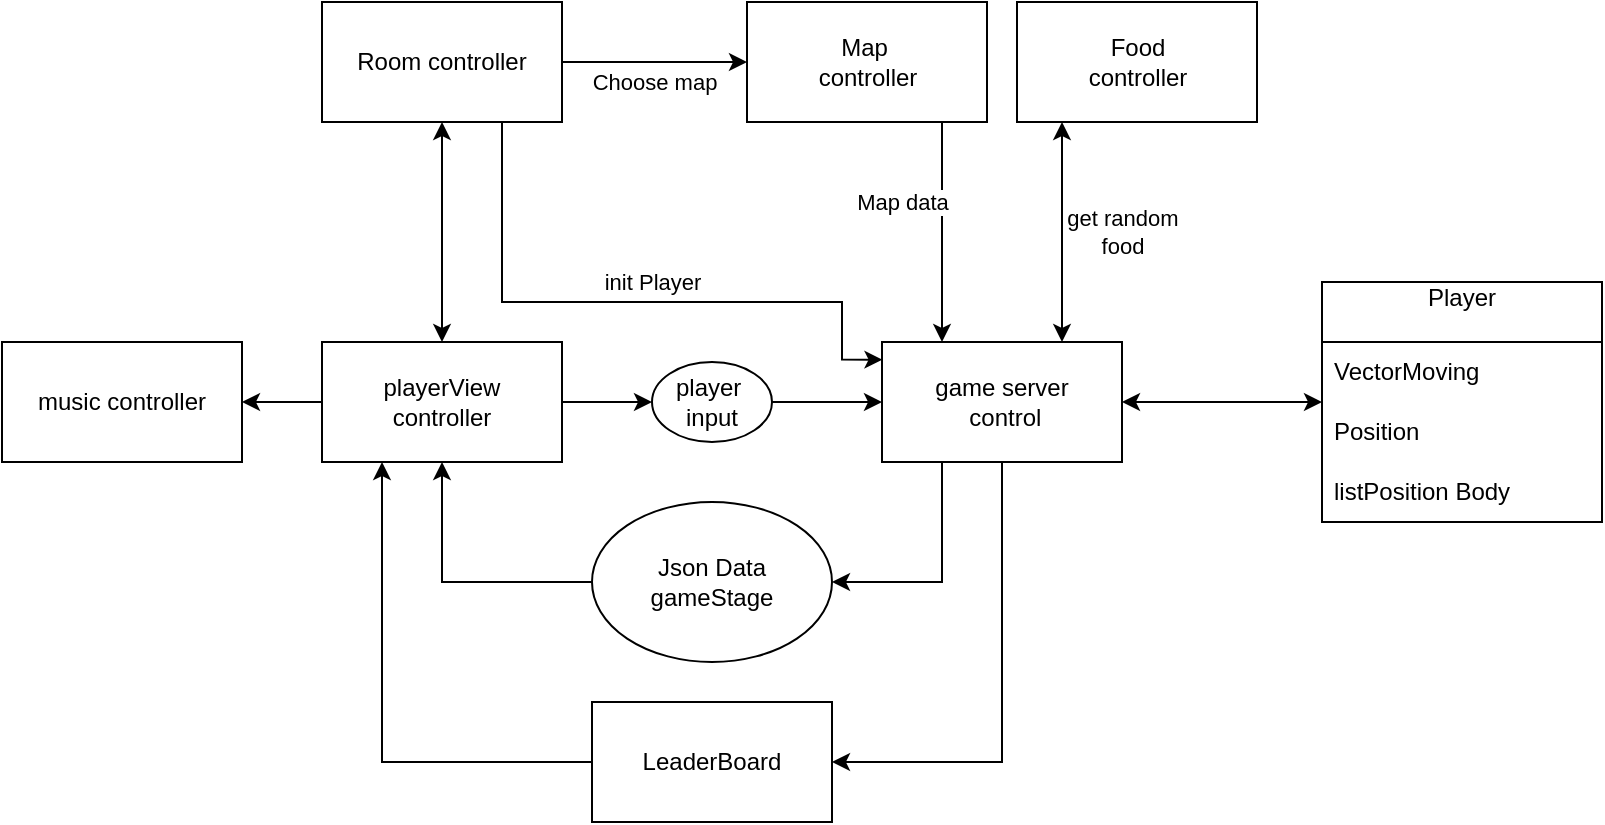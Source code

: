 <mxfile version="27.1.1">
  <diagram name="Page-1" id="QYdqtcRAc26NnAnZ6ose">
    <mxGraphModel dx="1035" dy="719" grid="1" gridSize="10" guides="1" tooltips="1" connect="1" arrows="1" fold="1" page="1" pageScale="1" pageWidth="850" pageHeight="1100" math="0" shadow="0">
      <root>
        <mxCell id="0" />
        <mxCell id="1" parent="0" />
        <mxCell id="zIN-HubTdf4Wd-nVvZUt-37" style="edgeStyle=orthogonalEdgeStyle;rounded=0;orthogonalLoop=1;jettySize=auto;html=1;exitX=0.5;exitY=1;exitDx=0;exitDy=0;entryX=1;entryY=0.5;entryDx=0;entryDy=0;" edge="1" parent="1" source="zIN-HubTdf4Wd-nVvZUt-1" target="zIN-HubTdf4Wd-nVvZUt-36">
          <mxGeometry relative="1" as="geometry" />
        </mxCell>
        <mxCell id="zIN-HubTdf4Wd-nVvZUt-69" style="edgeStyle=orthogonalEdgeStyle;rounded=0;orthogonalLoop=1;jettySize=auto;html=1;exitX=0.25;exitY=1;exitDx=0;exitDy=0;entryX=1;entryY=0.5;entryDx=0;entryDy=0;" edge="1" parent="1" source="zIN-HubTdf4Wd-nVvZUt-1" target="zIN-HubTdf4Wd-nVvZUt-68">
          <mxGeometry relative="1" as="geometry" />
        </mxCell>
        <mxCell id="zIN-HubTdf4Wd-nVvZUt-1" value="game server&lt;br&gt;&amp;nbsp;control" style="rounded=0;whiteSpace=wrap;html=1;" vertex="1" parent="1">
          <mxGeometry x="460" y="320" width="120" height="60" as="geometry" />
        </mxCell>
        <mxCell id="zIN-HubTdf4Wd-nVvZUt-42" style="edgeStyle=orthogonalEdgeStyle;rounded=0;orthogonalLoop=1;jettySize=auto;html=1;exitX=0;exitY=0.5;exitDx=0;exitDy=0;entryX=1;entryY=0.5;entryDx=0;entryDy=0;" edge="1" parent="1" source="zIN-HubTdf4Wd-nVvZUt-10" target="zIN-HubTdf4Wd-nVvZUt-15">
          <mxGeometry relative="1" as="geometry">
            <mxPoint x="240.333" y="290" as="targetPoint" />
          </mxGeometry>
        </mxCell>
        <mxCell id="zIN-HubTdf4Wd-nVvZUt-45" style="edgeStyle=orthogonalEdgeStyle;rounded=0;orthogonalLoop=1;jettySize=auto;html=1;entryX=0.5;entryY=1;entryDx=0;entryDy=0;startArrow=classic;startFill=1;" edge="1" parent="1" source="zIN-HubTdf4Wd-nVvZUt-10" target="zIN-HubTdf4Wd-nVvZUt-43">
          <mxGeometry relative="1" as="geometry" />
        </mxCell>
        <mxCell id="zIN-HubTdf4Wd-nVvZUt-54" style="edgeStyle=orthogonalEdgeStyle;rounded=0;orthogonalLoop=1;jettySize=auto;html=1;exitX=1;exitY=0.5;exitDx=0;exitDy=0;entryX=0;entryY=0.5;entryDx=0;entryDy=0;" edge="1" parent="1" source="zIN-HubTdf4Wd-nVvZUt-10" target="zIN-HubTdf4Wd-nVvZUt-66">
          <mxGeometry relative="1" as="geometry">
            <mxPoint x="320" y="430" as="targetPoint" />
          </mxGeometry>
        </mxCell>
        <mxCell id="zIN-HubTdf4Wd-nVvZUt-10" value="playerView&lt;br&gt;controller" style="rounded=0;whiteSpace=wrap;html=1;" vertex="1" parent="1">
          <mxGeometry x="180" y="320" width="120" height="60" as="geometry" />
        </mxCell>
        <mxCell id="zIN-HubTdf4Wd-nVvZUt-49" style="edgeStyle=orthogonalEdgeStyle;rounded=0;orthogonalLoop=1;jettySize=auto;html=1;entryX=0.25;entryY=0;entryDx=0;entryDy=0;" edge="1" parent="1" source="zIN-HubTdf4Wd-nVvZUt-13" target="zIN-HubTdf4Wd-nVvZUt-1">
          <mxGeometry relative="1" as="geometry">
            <Array as="points">
              <mxPoint x="490" y="240" />
              <mxPoint x="490" y="240" />
            </Array>
          </mxGeometry>
        </mxCell>
        <mxCell id="zIN-HubTdf4Wd-nVvZUt-73" value="Map data" style="edgeLabel;html=1;align=center;verticalAlign=middle;resizable=0;points=[];" vertex="1" connectable="0" parent="zIN-HubTdf4Wd-nVvZUt-49">
          <mxGeometry x="-0.199" y="-2" relative="1" as="geometry">
            <mxPoint x="-18" y="-4" as="offset" />
          </mxGeometry>
        </mxCell>
        <mxCell id="zIN-HubTdf4Wd-nVvZUt-13" value="Map&amp;nbsp;&lt;br&gt;controller" style="rounded=0;whiteSpace=wrap;html=1;" vertex="1" parent="1">
          <mxGeometry x="392.5" y="150" width="120" height="60" as="geometry" />
        </mxCell>
        <mxCell id="zIN-HubTdf4Wd-nVvZUt-15" value="music controller" style="rounded=0;whiteSpace=wrap;html=1;" vertex="1" parent="1">
          <mxGeometry x="20" y="320" width="120" height="60" as="geometry" />
        </mxCell>
        <mxCell id="zIN-HubTdf4Wd-nVvZUt-48" style="edgeStyle=orthogonalEdgeStyle;rounded=0;orthogonalLoop=1;jettySize=auto;html=1;entryX=0.25;entryY=1;entryDx=0;entryDy=0;" edge="1" parent="1" source="zIN-HubTdf4Wd-nVvZUt-36" target="zIN-HubTdf4Wd-nVvZUt-10">
          <mxGeometry relative="1" as="geometry" />
        </mxCell>
        <mxCell id="zIN-HubTdf4Wd-nVvZUt-36" value="LeaderBoard" style="rounded=0;whiteSpace=wrap;html=1;" vertex="1" parent="1">
          <mxGeometry x="315" y="500" width="120" height="60" as="geometry" />
        </mxCell>
        <mxCell id="zIN-HubTdf4Wd-nVvZUt-53" style="edgeStyle=orthogonalEdgeStyle;rounded=0;orthogonalLoop=1;jettySize=auto;html=1;entryX=1;entryY=0.5;entryDx=0;entryDy=0;startArrow=classic;startFill=1;" edge="1" parent="1" source="zIN-HubTdf4Wd-nVvZUt-38" target="zIN-HubTdf4Wd-nVvZUt-1">
          <mxGeometry relative="1" as="geometry" />
        </mxCell>
        <mxCell id="zIN-HubTdf4Wd-nVvZUt-38" value="Player&lt;div&gt;&lt;br&gt;&lt;/div&gt;" style="swimlane;fontStyle=0;childLayout=stackLayout;horizontal=1;startSize=30;horizontalStack=0;resizeParent=1;resizeParentMax=0;resizeLast=0;collapsible=1;marginBottom=0;whiteSpace=wrap;html=1;" vertex="1" parent="1">
          <mxGeometry x="680" y="290" width="140" height="120" as="geometry" />
        </mxCell>
        <mxCell id="zIN-HubTdf4Wd-nVvZUt-39" value="VectorMoving&lt;span style=&quot;white-space: pre;&quot;&gt;&#x9;&lt;/span&gt;" style="text;strokeColor=none;fillColor=none;align=left;verticalAlign=middle;spacingLeft=4;spacingRight=4;overflow=hidden;points=[[0,0.5],[1,0.5]];portConstraint=eastwest;rotatable=0;whiteSpace=wrap;html=1;" vertex="1" parent="zIN-HubTdf4Wd-nVvZUt-38">
          <mxGeometry y="30" width="140" height="30" as="geometry" />
        </mxCell>
        <mxCell id="zIN-HubTdf4Wd-nVvZUt-40" value="Position" style="text;strokeColor=none;fillColor=none;align=left;verticalAlign=middle;spacingLeft=4;spacingRight=4;overflow=hidden;points=[[0,0.5],[1,0.5]];portConstraint=eastwest;rotatable=0;whiteSpace=wrap;html=1;" vertex="1" parent="zIN-HubTdf4Wd-nVvZUt-38">
          <mxGeometry y="60" width="140" height="30" as="geometry" />
        </mxCell>
        <mxCell id="zIN-HubTdf4Wd-nVvZUt-41" value="listPosition Body" style="text;strokeColor=none;fillColor=none;align=left;verticalAlign=middle;spacingLeft=4;spacingRight=4;overflow=hidden;points=[[0,0.5],[1,0.5]];portConstraint=eastwest;rotatable=0;whiteSpace=wrap;html=1;" vertex="1" parent="zIN-HubTdf4Wd-nVvZUt-38">
          <mxGeometry y="90" width="140" height="30" as="geometry" />
        </mxCell>
        <mxCell id="zIN-HubTdf4Wd-nVvZUt-44" style="edgeStyle=orthogonalEdgeStyle;rounded=0;orthogonalLoop=1;jettySize=auto;html=1;exitX=0.75;exitY=1;exitDx=0;exitDy=0;entryX=0.002;entryY=0.147;entryDx=0;entryDy=0;entryPerimeter=0;" edge="1" parent="1" source="zIN-HubTdf4Wd-nVvZUt-43" target="zIN-HubTdf4Wd-nVvZUt-1">
          <mxGeometry relative="1" as="geometry">
            <Array as="points">
              <mxPoint x="270" y="300" />
              <mxPoint x="440" y="300" />
              <mxPoint x="440" y="329" />
            </Array>
          </mxGeometry>
        </mxCell>
        <mxCell id="zIN-HubTdf4Wd-nVvZUt-72" value="init Player" style="edgeLabel;html=1;align=center;verticalAlign=middle;resizable=0;points=[];" vertex="1" connectable="0" parent="zIN-HubTdf4Wd-nVvZUt-44">
          <mxGeometry x="-0.036" y="1" relative="1" as="geometry">
            <mxPoint x="16" y="-9" as="offset" />
          </mxGeometry>
        </mxCell>
        <mxCell id="zIN-HubTdf4Wd-nVvZUt-51" style="edgeStyle=orthogonalEdgeStyle;rounded=0;orthogonalLoop=1;jettySize=auto;html=1;entryX=0;entryY=0.5;entryDx=0;entryDy=0;" edge="1" parent="1" source="zIN-HubTdf4Wd-nVvZUt-43" target="zIN-HubTdf4Wd-nVvZUt-13">
          <mxGeometry relative="1" as="geometry" />
        </mxCell>
        <mxCell id="zIN-HubTdf4Wd-nVvZUt-71" value="Choose map" style="edgeLabel;html=1;align=center;verticalAlign=middle;resizable=0;points=[];" vertex="1" connectable="0" parent="zIN-HubTdf4Wd-nVvZUt-51">
          <mxGeometry x="-0.055" y="1" relative="1" as="geometry">
            <mxPoint x="2" y="11" as="offset" />
          </mxGeometry>
        </mxCell>
        <mxCell id="zIN-HubTdf4Wd-nVvZUt-43" value="Room controller" style="rounded=0;whiteSpace=wrap;html=1;" vertex="1" parent="1">
          <mxGeometry x="180" y="150" width="120" height="60" as="geometry" />
        </mxCell>
        <mxCell id="zIN-HubTdf4Wd-nVvZUt-50" style="edgeStyle=orthogonalEdgeStyle;rounded=0;orthogonalLoop=1;jettySize=auto;html=1;entryX=0.75;entryY=0;entryDx=0;entryDy=0;startArrow=classic;startFill=1;" edge="1" parent="1" target="zIN-HubTdf4Wd-nVvZUt-1">
          <mxGeometry relative="1" as="geometry">
            <mxPoint x="550" y="210" as="sourcePoint" />
            <Array as="points">
              <mxPoint x="550" y="210" />
            </Array>
          </mxGeometry>
        </mxCell>
        <mxCell id="zIN-HubTdf4Wd-nVvZUt-75" value="get random&lt;br&gt;food" style="edgeLabel;html=1;align=center;verticalAlign=middle;resizable=0;points=[];" vertex="1" connectable="0" parent="zIN-HubTdf4Wd-nVvZUt-50">
          <mxGeometry x="-0.241" y="3" relative="1" as="geometry">
            <mxPoint x="27" y="13" as="offset" />
          </mxGeometry>
        </mxCell>
        <mxCell id="zIN-HubTdf4Wd-nVvZUt-46" value="Food&lt;br&gt;controller" style="rounded=0;whiteSpace=wrap;html=1;" vertex="1" parent="1">
          <mxGeometry x="527.5" y="150" width="120" height="60" as="geometry" />
        </mxCell>
        <mxCell id="zIN-HubTdf4Wd-nVvZUt-67" style="edgeStyle=orthogonalEdgeStyle;rounded=0;orthogonalLoop=1;jettySize=auto;html=1;entryX=0;entryY=0.5;entryDx=0;entryDy=0;" edge="1" parent="1" source="zIN-HubTdf4Wd-nVvZUt-66" target="zIN-HubTdf4Wd-nVvZUt-1">
          <mxGeometry relative="1" as="geometry" />
        </mxCell>
        <mxCell id="zIN-HubTdf4Wd-nVvZUt-66" value="player&amp;nbsp;&lt;br&gt;input" style="ellipse;whiteSpace=wrap;html=1;" vertex="1" parent="1">
          <mxGeometry x="345" y="330" width="60" height="40" as="geometry" />
        </mxCell>
        <mxCell id="zIN-HubTdf4Wd-nVvZUt-70" style="edgeStyle=orthogonalEdgeStyle;rounded=0;orthogonalLoop=1;jettySize=auto;html=1;" edge="1" parent="1" source="zIN-HubTdf4Wd-nVvZUt-68" target="zIN-HubTdf4Wd-nVvZUt-10">
          <mxGeometry relative="1" as="geometry" />
        </mxCell>
        <mxCell id="zIN-HubTdf4Wd-nVvZUt-68" value="Json Data&lt;br&gt;gameStage" style="ellipse;whiteSpace=wrap;html=1;" vertex="1" parent="1">
          <mxGeometry x="315" y="400" width="120" height="80" as="geometry" />
        </mxCell>
      </root>
    </mxGraphModel>
  </diagram>
</mxfile>
